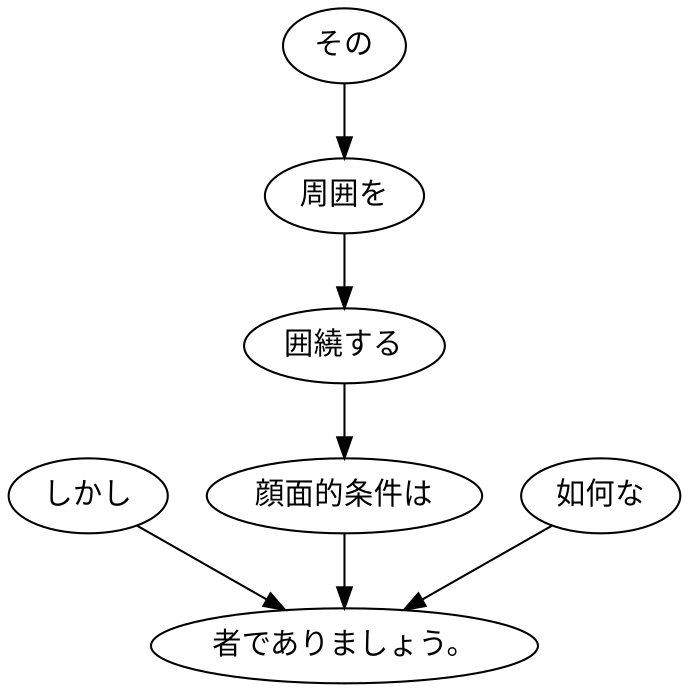 digraph graph1999 {
	node0 [label="しかし"];
	node1 [label="その"];
	node2 [label="周囲を"];
	node3 [label="囲繞する"];
	node4 [label="顔面的条件は"];
	node5 [label="如何な"];
	node6 [label="者でありましょう。"];
	node0 -> node6;
	node1 -> node2;
	node2 -> node3;
	node3 -> node4;
	node4 -> node6;
	node5 -> node6;
}
